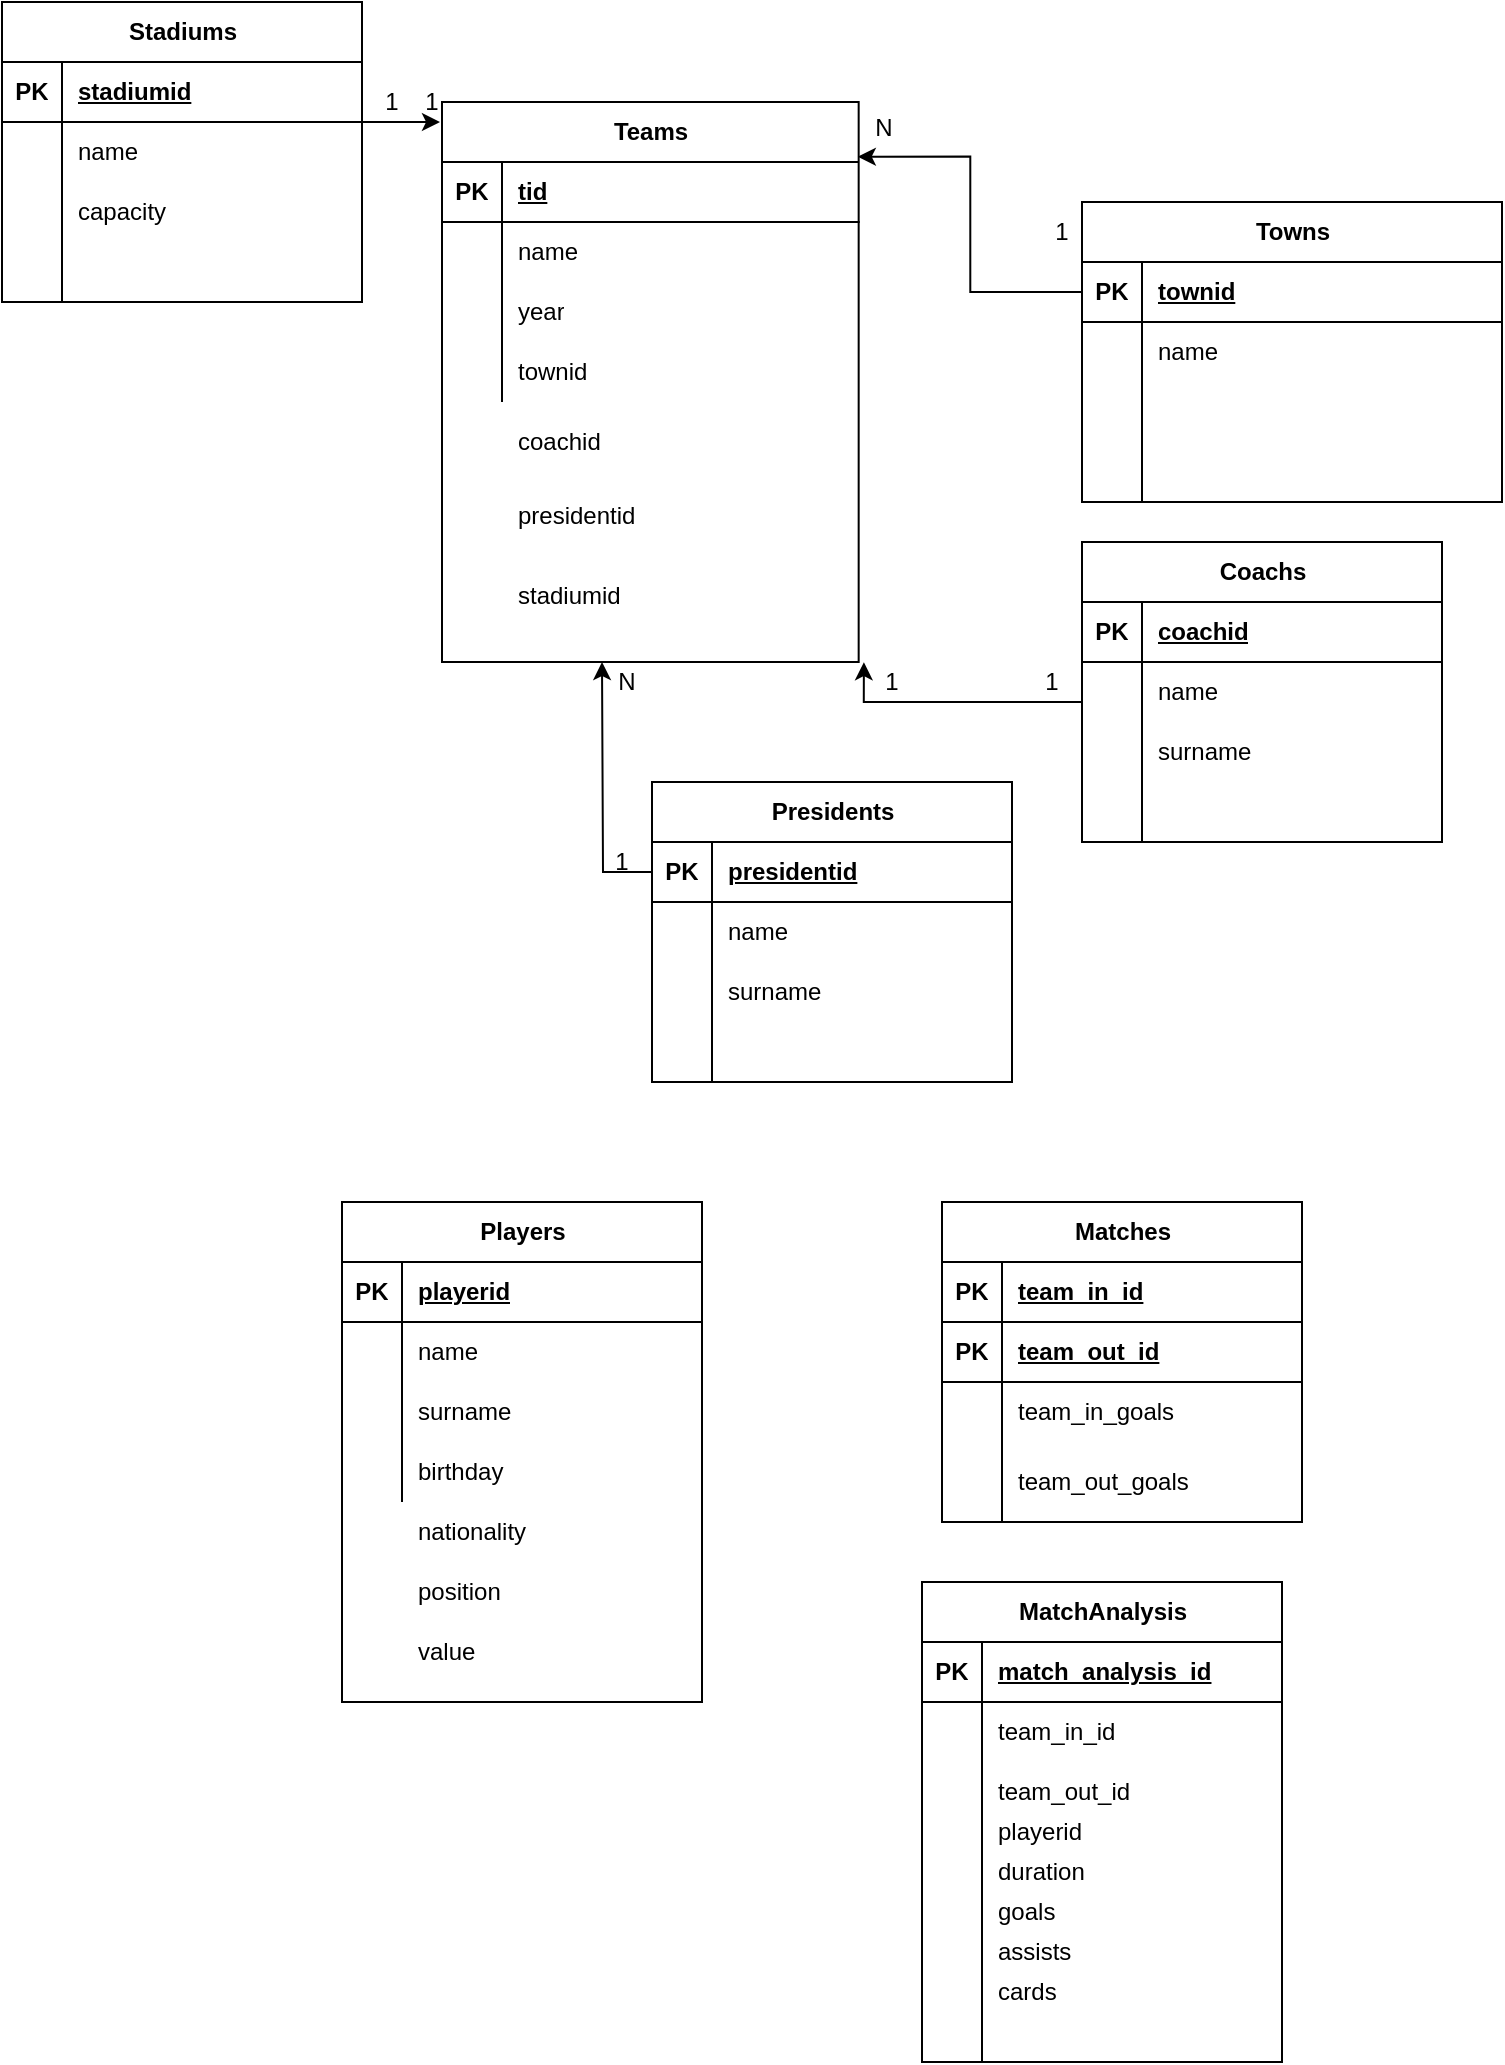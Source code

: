 <mxfile version="24.8.4">
  <diagram name="Page-1" id="Spm5xL9fZt66LPzlsj0J">
    <mxGraphModel dx="1068" dy="643" grid="1" gridSize="10" guides="1" tooltips="1" connect="1" arrows="1" fold="1" page="1" pageScale="1" pageWidth="850" pageHeight="1100" math="0" shadow="0">
      <root>
        <mxCell id="0" />
        <mxCell id="1" parent="0" />
        <mxCell id="m6e-EkZsEQsEHwfGZmLF-19" value="" style="group" vertex="1" connectable="0" parent="1">
          <mxGeometry x="230" y="70" width="250" height="280" as="geometry" />
        </mxCell>
        <mxCell id="m6e-EkZsEQsEHwfGZmLF-1" value="Teams" style="shape=table;startSize=30;container=1;collapsible=1;childLayout=tableLayout;fixedRows=1;rowLines=0;fontStyle=1;align=center;resizeLast=1;html=1;" vertex="1" parent="m6e-EkZsEQsEHwfGZmLF-19">
          <mxGeometry width="208.333" height="280" as="geometry" />
        </mxCell>
        <mxCell id="m6e-EkZsEQsEHwfGZmLF-2" value="" style="shape=tableRow;horizontal=0;startSize=0;swimlaneHead=0;swimlaneBody=0;fillColor=none;collapsible=0;dropTarget=0;points=[[0,0.5],[1,0.5]];portConstraint=eastwest;top=0;left=0;right=0;bottom=1;" vertex="1" parent="m6e-EkZsEQsEHwfGZmLF-1">
          <mxGeometry y="30" width="208.333" height="30" as="geometry" />
        </mxCell>
        <mxCell id="m6e-EkZsEQsEHwfGZmLF-3" value="PK" style="shape=partialRectangle;connectable=0;fillColor=none;top=0;left=0;bottom=0;right=0;fontStyle=1;overflow=hidden;whiteSpace=wrap;html=1;" vertex="1" parent="m6e-EkZsEQsEHwfGZmLF-2">
          <mxGeometry width="30" height="30" as="geometry">
            <mxRectangle width="30" height="30" as="alternateBounds" />
          </mxGeometry>
        </mxCell>
        <mxCell id="m6e-EkZsEQsEHwfGZmLF-4" value="tid" style="shape=partialRectangle;connectable=0;fillColor=none;top=0;left=0;bottom=0;right=0;align=left;spacingLeft=6;fontStyle=5;overflow=hidden;whiteSpace=wrap;html=1;" vertex="1" parent="m6e-EkZsEQsEHwfGZmLF-2">
          <mxGeometry x="30" width="178.333" height="30" as="geometry">
            <mxRectangle width="178.333" height="30" as="alternateBounds" />
          </mxGeometry>
        </mxCell>
        <mxCell id="m6e-EkZsEQsEHwfGZmLF-5" value="" style="shape=tableRow;horizontal=0;startSize=0;swimlaneHead=0;swimlaneBody=0;fillColor=none;collapsible=0;dropTarget=0;points=[[0,0.5],[1,0.5]];portConstraint=eastwest;top=0;left=0;right=0;bottom=0;" vertex="1" parent="m6e-EkZsEQsEHwfGZmLF-1">
          <mxGeometry y="60" width="208.333" height="30" as="geometry" />
        </mxCell>
        <mxCell id="m6e-EkZsEQsEHwfGZmLF-6" value="" style="shape=partialRectangle;connectable=0;fillColor=none;top=0;left=0;bottom=0;right=0;editable=1;overflow=hidden;whiteSpace=wrap;html=1;" vertex="1" parent="m6e-EkZsEQsEHwfGZmLF-5">
          <mxGeometry width="30" height="30" as="geometry">
            <mxRectangle width="30" height="30" as="alternateBounds" />
          </mxGeometry>
        </mxCell>
        <mxCell id="m6e-EkZsEQsEHwfGZmLF-7" value="name" style="shape=partialRectangle;connectable=0;fillColor=none;top=0;left=0;bottom=0;right=0;align=left;spacingLeft=6;overflow=hidden;whiteSpace=wrap;html=1;" vertex="1" parent="m6e-EkZsEQsEHwfGZmLF-5">
          <mxGeometry x="30" width="178.333" height="30" as="geometry">
            <mxRectangle width="178.333" height="30" as="alternateBounds" />
          </mxGeometry>
        </mxCell>
        <mxCell id="m6e-EkZsEQsEHwfGZmLF-8" value="" style="shape=tableRow;horizontal=0;startSize=0;swimlaneHead=0;swimlaneBody=0;fillColor=none;collapsible=0;dropTarget=0;points=[[0,0.5],[1,0.5]];portConstraint=eastwest;top=0;left=0;right=0;bottom=0;" vertex="1" parent="m6e-EkZsEQsEHwfGZmLF-1">
          <mxGeometry y="90" width="208.333" height="30" as="geometry" />
        </mxCell>
        <mxCell id="m6e-EkZsEQsEHwfGZmLF-9" value="" style="shape=partialRectangle;connectable=0;fillColor=none;top=0;left=0;bottom=0;right=0;editable=1;overflow=hidden;whiteSpace=wrap;html=1;" vertex="1" parent="m6e-EkZsEQsEHwfGZmLF-8">
          <mxGeometry width="30" height="30" as="geometry">
            <mxRectangle width="30" height="30" as="alternateBounds" />
          </mxGeometry>
        </mxCell>
        <mxCell id="m6e-EkZsEQsEHwfGZmLF-10" value="year" style="shape=partialRectangle;connectable=0;fillColor=none;top=0;left=0;bottom=0;right=0;align=left;spacingLeft=6;overflow=hidden;whiteSpace=wrap;html=1;" vertex="1" parent="m6e-EkZsEQsEHwfGZmLF-8">
          <mxGeometry x="30" width="178.333" height="30" as="geometry">
            <mxRectangle width="178.333" height="30" as="alternateBounds" />
          </mxGeometry>
        </mxCell>
        <mxCell id="m6e-EkZsEQsEHwfGZmLF-11" value="" style="shape=tableRow;horizontal=0;startSize=0;swimlaneHead=0;swimlaneBody=0;fillColor=none;collapsible=0;dropTarget=0;points=[[0,0.5],[1,0.5]];portConstraint=eastwest;top=0;left=0;right=0;bottom=0;" vertex="1" parent="m6e-EkZsEQsEHwfGZmLF-1">
          <mxGeometry y="120" width="208.333" height="30" as="geometry" />
        </mxCell>
        <mxCell id="m6e-EkZsEQsEHwfGZmLF-12" value="" style="shape=partialRectangle;connectable=0;fillColor=none;top=0;left=0;bottom=0;right=0;editable=1;overflow=hidden;whiteSpace=wrap;html=1;" vertex="1" parent="m6e-EkZsEQsEHwfGZmLF-11">
          <mxGeometry width="30" height="30" as="geometry">
            <mxRectangle width="30" height="30" as="alternateBounds" />
          </mxGeometry>
        </mxCell>
        <mxCell id="m6e-EkZsEQsEHwfGZmLF-13" value="townid" style="shape=partialRectangle;connectable=0;fillColor=none;top=0;left=0;bottom=0;right=0;align=left;spacingLeft=6;overflow=hidden;whiteSpace=wrap;html=1;" vertex="1" parent="m6e-EkZsEQsEHwfGZmLF-11">
          <mxGeometry x="30" width="178.333" height="30" as="geometry">
            <mxRectangle width="178.333" height="30" as="alternateBounds" />
          </mxGeometry>
        </mxCell>
        <mxCell id="m6e-EkZsEQsEHwfGZmLF-14" value="coachid" style="shape=partialRectangle;connectable=0;fillColor=none;top=0;left=0;bottom=0;right=0;align=left;spacingLeft=6;overflow=hidden;whiteSpace=wrap;html=1;" vertex="1" parent="m6e-EkZsEQsEHwfGZmLF-19">
          <mxGeometry x="29.762" y="150.0" width="178.571" height="40" as="geometry">
            <mxRectangle width="140" height="30" as="alternateBounds" />
          </mxGeometry>
        </mxCell>
        <mxCell id="m6e-EkZsEQsEHwfGZmLF-15" value="presidentid" style="shape=partialRectangle;connectable=0;fillColor=none;top=0;left=0;bottom=0;right=0;align=left;spacingLeft=6;overflow=hidden;whiteSpace=wrap;html=1;" vertex="1" parent="m6e-EkZsEQsEHwfGZmLF-19">
          <mxGeometry x="29.762" y="186.67" width="178.571" height="40" as="geometry">
            <mxRectangle width="140" height="30" as="alternateBounds" />
          </mxGeometry>
        </mxCell>
        <mxCell id="m6e-EkZsEQsEHwfGZmLF-16" value="" style="shape=partialRectangle;connectable=0;fillColor=none;top=0;left=0;bottom=0;right=0;editable=1;overflow=hidden;whiteSpace=wrap;html=1;" vertex="1" parent="m6e-EkZsEQsEHwfGZmLF-19">
          <mxGeometry y="173.333" width="29.762" height="40" as="geometry">
            <mxRectangle width="30" height="30" as="alternateBounds" />
          </mxGeometry>
        </mxCell>
        <mxCell id="m6e-EkZsEQsEHwfGZmLF-17" value="" style="shape=partialRectangle;connectable=0;fillColor=none;top=0;left=0;bottom=0;right=0;editable=1;overflow=hidden;whiteSpace=wrap;html=1;" vertex="1" parent="m6e-EkZsEQsEHwfGZmLF-19">
          <mxGeometry y="160" width="29.762" height="40" as="geometry">
            <mxRectangle width="30" height="30" as="alternateBounds" />
          </mxGeometry>
        </mxCell>
        <mxCell id="m6e-EkZsEQsEHwfGZmLF-18" value="" style="shape=partialRectangle;connectable=0;fillColor=none;top=0;left=0;bottom=0;right=0;editable=1;overflow=hidden;whiteSpace=wrap;html=1;" vertex="1" parent="m6e-EkZsEQsEHwfGZmLF-19">
          <mxGeometry y="200.0" width="29.762" height="26.667" as="geometry">
            <mxRectangle width="30" height="30" as="alternateBounds" />
          </mxGeometry>
        </mxCell>
        <mxCell id="m6e-EkZsEQsEHwfGZmLF-34" value="N" style="text;html=1;align=center;verticalAlign=middle;whiteSpace=wrap;rounded=0;" vertex="1" parent="m6e-EkZsEQsEHwfGZmLF-19">
          <mxGeometry x="208.333" width="26.042" height="26.667" as="geometry" />
        </mxCell>
        <mxCell id="m6e-EkZsEQsEHwfGZmLF-78" value="stadiumid" style="shape=partialRectangle;connectable=0;fillColor=none;top=0;left=0;bottom=0;right=0;align=left;spacingLeft=6;overflow=hidden;whiteSpace=wrap;html=1;" vertex="1" parent="m6e-EkZsEQsEHwfGZmLF-19">
          <mxGeometry x="29.762" y="226.67" width="178.571" height="40" as="geometry">
            <mxRectangle width="140" height="30" as="alternateBounds" />
          </mxGeometry>
        </mxCell>
        <mxCell id="m6e-EkZsEQsEHwfGZmLF-20" value="Towns" style="shape=table;startSize=30;container=1;collapsible=1;childLayout=tableLayout;fixedRows=1;rowLines=0;fontStyle=1;align=center;resizeLast=1;html=1;" vertex="1" parent="1">
          <mxGeometry x="550" y="120" width="210" height="150" as="geometry" />
        </mxCell>
        <mxCell id="m6e-EkZsEQsEHwfGZmLF-21" value="" style="shape=tableRow;horizontal=0;startSize=0;swimlaneHead=0;swimlaneBody=0;fillColor=none;collapsible=0;dropTarget=0;points=[[0,0.5],[1,0.5]];portConstraint=eastwest;top=0;left=0;right=0;bottom=1;" vertex="1" parent="m6e-EkZsEQsEHwfGZmLF-20">
          <mxGeometry y="30" width="210" height="30" as="geometry" />
        </mxCell>
        <mxCell id="m6e-EkZsEQsEHwfGZmLF-22" value="PK" style="shape=partialRectangle;connectable=0;fillColor=none;top=0;left=0;bottom=0;right=0;fontStyle=1;overflow=hidden;whiteSpace=wrap;html=1;" vertex="1" parent="m6e-EkZsEQsEHwfGZmLF-21">
          <mxGeometry width="30" height="30" as="geometry">
            <mxRectangle width="30" height="30" as="alternateBounds" />
          </mxGeometry>
        </mxCell>
        <mxCell id="m6e-EkZsEQsEHwfGZmLF-23" value="townid" style="shape=partialRectangle;connectable=0;fillColor=none;top=0;left=0;bottom=0;right=0;align=left;spacingLeft=6;fontStyle=5;overflow=hidden;whiteSpace=wrap;html=1;" vertex="1" parent="m6e-EkZsEQsEHwfGZmLF-21">
          <mxGeometry x="30" width="180" height="30" as="geometry">
            <mxRectangle width="180" height="30" as="alternateBounds" />
          </mxGeometry>
        </mxCell>
        <mxCell id="m6e-EkZsEQsEHwfGZmLF-24" value="" style="shape=tableRow;horizontal=0;startSize=0;swimlaneHead=0;swimlaneBody=0;fillColor=none;collapsible=0;dropTarget=0;points=[[0,0.5],[1,0.5]];portConstraint=eastwest;top=0;left=0;right=0;bottom=0;" vertex="1" parent="m6e-EkZsEQsEHwfGZmLF-20">
          <mxGeometry y="60" width="210" height="30" as="geometry" />
        </mxCell>
        <mxCell id="m6e-EkZsEQsEHwfGZmLF-25" value="" style="shape=partialRectangle;connectable=0;fillColor=none;top=0;left=0;bottom=0;right=0;editable=1;overflow=hidden;whiteSpace=wrap;html=1;" vertex="1" parent="m6e-EkZsEQsEHwfGZmLF-24">
          <mxGeometry width="30" height="30" as="geometry">
            <mxRectangle width="30" height="30" as="alternateBounds" />
          </mxGeometry>
        </mxCell>
        <mxCell id="m6e-EkZsEQsEHwfGZmLF-26" value="name" style="shape=partialRectangle;connectable=0;fillColor=none;top=0;left=0;bottom=0;right=0;align=left;spacingLeft=6;overflow=hidden;whiteSpace=wrap;html=1;" vertex="1" parent="m6e-EkZsEQsEHwfGZmLF-24">
          <mxGeometry x="30" width="180" height="30" as="geometry">
            <mxRectangle width="180" height="30" as="alternateBounds" />
          </mxGeometry>
        </mxCell>
        <mxCell id="m6e-EkZsEQsEHwfGZmLF-27" value="" style="shape=tableRow;horizontal=0;startSize=0;swimlaneHead=0;swimlaneBody=0;fillColor=none;collapsible=0;dropTarget=0;points=[[0,0.5],[1,0.5]];portConstraint=eastwest;top=0;left=0;right=0;bottom=0;" vertex="1" parent="m6e-EkZsEQsEHwfGZmLF-20">
          <mxGeometry y="90" width="210" height="30" as="geometry" />
        </mxCell>
        <mxCell id="m6e-EkZsEQsEHwfGZmLF-28" value="" style="shape=partialRectangle;connectable=0;fillColor=none;top=0;left=0;bottom=0;right=0;editable=1;overflow=hidden;whiteSpace=wrap;html=1;" vertex="1" parent="m6e-EkZsEQsEHwfGZmLF-27">
          <mxGeometry width="30" height="30" as="geometry">
            <mxRectangle width="30" height="30" as="alternateBounds" />
          </mxGeometry>
        </mxCell>
        <mxCell id="m6e-EkZsEQsEHwfGZmLF-29" value="" style="shape=partialRectangle;connectable=0;fillColor=none;top=0;left=0;bottom=0;right=0;align=left;spacingLeft=6;overflow=hidden;whiteSpace=wrap;html=1;" vertex="1" parent="m6e-EkZsEQsEHwfGZmLF-27">
          <mxGeometry x="30" width="180" height="30" as="geometry">
            <mxRectangle width="180" height="30" as="alternateBounds" />
          </mxGeometry>
        </mxCell>
        <mxCell id="m6e-EkZsEQsEHwfGZmLF-30" value="" style="shape=tableRow;horizontal=0;startSize=0;swimlaneHead=0;swimlaneBody=0;fillColor=none;collapsible=0;dropTarget=0;points=[[0,0.5],[1,0.5]];portConstraint=eastwest;top=0;left=0;right=0;bottom=0;" vertex="1" parent="m6e-EkZsEQsEHwfGZmLF-20">
          <mxGeometry y="120" width="210" height="30" as="geometry" />
        </mxCell>
        <mxCell id="m6e-EkZsEQsEHwfGZmLF-31" value="" style="shape=partialRectangle;connectable=0;fillColor=none;top=0;left=0;bottom=0;right=0;editable=1;overflow=hidden;whiteSpace=wrap;html=1;" vertex="1" parent="m6e-EkZsEQsEHwfGZmLF-30">
          <mxGeometry width="30" height="30" as="geometry">
            <mxRectangle width="30" height="30" as="alternateBounds" />
          </mxGeometry>
        </mxCell>
        <mxCell id="m6e-EkZsEQsEHwfGZmLF-32" value="" style="shape=partialRectangle;connectable=0;fillColor=none;top=0;left=0;bottom=0;right=0;align=left;spacingLeft=6;overflow=hidden;whiteSpace=wrap;html=1;" vertex="1" parent="m6e-EkZsEQsEHwfGZmLF-30">
          <mxGeometry x="30" width="180" height="30" as="geometry">
            <mxRectangle width="180" height="30" as="alternateBounds" />
          </mxGeometry>
        </mxCell>
        <mxCell id="m6e-EkZsEQsEHwfGZmLF-35" value="1" style="text;html=1;align=center;verticalAlign=middle;whiteSpace=wrap;rounded=0;" vertex="1" parent="1">
          <mxGeometry x="510" y="120" width="60" height="30" as="geometry" />
        </mxCell>
        <mxCell id="m6e-EkZsEQsEHwfGZmLF-40" value="" style="edgeStyle=orthogonalEdgeStyle;rounded=0;orthogonalLoop=1;jettySize=auto;html=1;entryX=0.998;entryY=-0.089;entryDx=0;entryDy=0;entryPerimeter=0;" edge="1" parent="1" source="m6e-EkZsEQsEHwfGZmLF-21" target="m6e-EkZsEQsEHwfGZmLF-2">
          <mxGeometry relative="1" as="geometry" />
        </mxCell>
        <mxCell id="m6e-EkZsEQsEHwfGZmLF-42" value="Coachs" style="shape=table;startSize=30;container=1;collapsible=1;childLayout=tableLayout;fixedRows=1;rowLines=0;fontStyle=1;align=center;resizeLast=1;html=1;" vertex="1" parent="1">
          <mxGeometry x="550" y="290" width="180" height="150" as="geometry" />
        </mxCell>
        <mxCell id="m6e-EkZsEQsEHwfGZmLF-43" value="" style="shape=tableRow;horizontal=0;startSize=0;swimlaneHead=0;swimlaneBody=0;fillColor=none;collapsible=0;dropTarget=0;points=[[0,0.5],[1,0.5]];portConstraint=eastwest;top=0;left=0;right=0;bottom=1;" vertex="1" parent="m6e-EkZsEQsEHwfGZmLF-42">
          <mxGeometry y="30" width="180" height="30" as="geometry" />
        </mxCell>
        <mxCell id="m6e-EkZsEQsEHwfGZmLF-44" value="PK" style="shape=partialRectangle;connectable=0;fillColor=none;top=0;left=0;bottom=0;right=0;fontStyle=1;overflow=hidden;whiteSpace=wrap;html=1;" vertex="1" parent="m6e-EkZsEQsEHwfGZmLF-43">
          <mxGeometry width="30" height="30" as="geometry">
            <mxRectangle width="30" height="30" as="alternateBounds" />
          </mxGeometry>
        </mxCell>
        <mxCell id="m6e-EkZsEQsEHwfGZmLF-45" value="coachid" style="shape=partialRectangle;connectable=0;fillColor=none;top=0;left=0;bottom=0;right=0;align=left;spacingLeft=6;fontStyle=5;overflow=hidden;whiteSpace=wrap;html=1;" vertex="1" parent="m6e-EkZsEQsEHwfGZmLF-43">
          <mxGeometry x="30" width="150" height="30" as="geometry">
            <mxRectangle width="150" height="30" as="alternateBounds" />
          </mxGeometry>
        </mxCell>
        <mxCell id="m6e-EkZsEQsEHwfGZmLF-46" value="" style="shape=tableRow;horizontal=0;startSize=0;swimlaneHead=0;swimlaneBody=0;fillColor=none;collapsible=0;dropTarget=0;points=[[0,0.5],[1,0.5]];portConstraint=eastwest;top=0;left=0;right=0;bottom=0;" vertex="1" parent="m6e-EkZsEQsEHwfGZmLF-42">
          <mxGeometry y="60" width="180" height="30" as="geometry" />
        </mxCell>
        <mxCell id="m6e-EkZsEQsEHwfGZmLF-47" value="" style="shape=partialRectangle;connectable=0;fillColor=none;top=0;left=0;bottom=0;right=0;editable=1;overflow=hidden;whiteSpace=wrap;html=1;" vertex="1" parent="m6e-EkZsEQsEHwfGZmLF-46">
          <mxGeometry width="30" height="30" as="geometry">
            <mxRectangle width="30" height="30" as="alternateBounds" />
          </mxGeometry>
        </mxCell>
        <mxCell id="m6e-EkZsEQsEHwfGZmLF-48" value="name " style="shape=partialRectangle;connectable=0;fillColor=none;top=0;left=0;bottom=0;right=0;align=left;spacingLeft=6;overflow=hidden;whiteSpace=wrap;html=1;" vertex="1" parent="m6e-EkZsEQsEHwfGZmLF-46">
          <mxGeometry x="30" width="150" height="30" as="geometry">
            <mxRectangle width="150" height="30" as="alternateBounds" />
          </mxGeometry>
        </mxCell>
        <mxCell id="m6e-EkZsEQsEHwfGZmLF-49" value="" style="shape=tableRow;horizontal=0;startSize=0;swimlaneHead=0;swimlaneBody=0;fillColor=none;collapsible=0;dropTarget=0;points=[[0,0.5],[1,0.5]];portConstraint=eastwest;top=0;left=0;right=0;bottom=0;" vertex="1" parent="m6e-EkZsEQsEHwfGZmLF-42">
          <mxGeometry y="90" width="180" height="30" as="geometry" />
        </mxCell>
        <mxCell id="m6e-EkZsEQsEHwfGZmLF-50" value="" style="shape=partialRectangle;connectable=0;fillColor=none;top=0;left=0;bottom=0;right=0;editable=1;overflow=hidden;whiteSpace=wrap;html=1;" vertex="1" parent="m6e-EkZsEQsEHwfGZmLF-49">
          <mxGeometry width="30" height="30" as="geometry">
            <mxRectangle width="30" height="30" as="alternateBounds" />
          </mxGeometry>
        </mxCell>
        <mxCell id="m6e-EkZsEQsEHwfGZmLF-51" value="surname" style="shape=partialRectangle;connectable=0;fillColor=none;top=0;left=0;bottom=0;right=0;align=left;spacingLeft=6;overflow=hidden;whiteSpace=wrap;html=1;" vertex="1" parent="m6e-EkZsEQsEHwfGZmLF-49">
          <mxGeometry x="30" width="150" height="30" as="geometry">
            <mxRectangle width="150" height="30" as="alternateBounds" />
          </mxGeometry>
        </mxCell>
        <mxCell id="m6e-EkZsEQsEHwfGZmLF-52" value="" style="shape=tableRow;horizontal=0;startSize=0;swimlaneHead=0;swimlaneBody=0;fillColor=none;collapsible=0;dropTarget=0;points=[[0,0.5],[1,0.5]];portConstraint=eastwest;top=0;left=0;right=0;bottom=0;" vertex="1" parent="m6e-EkZsEQsEHwfGZmLF-42">
          <mxGeometry y="120" width="180" height="30" as="geometry" />
        </mxCell>
        <mxCell id="m6e-EkZsEQsEHwfGZmLF-53" value="" style="shape=partialRectangle;connectable=0;fillColor=none;top=0;left=0;bottom=0;right=0;editable=1;overflow=hidden;whiteSpace=wrap;html=1;" vertex="1" parent="m6e-EkZsEQsEHwfGZmLF-52">
          <mxGeometry width="30" height="30" as="geometry">
            <mxRectangle width="30" height="30" as="alternateBounds" />
          </mxGeometry>
        </mxCell>
        <mxCell id="m6e-EkZsEQsEHwfGZmLF-54" value="" style="shape=partialRectangle;connectable=0;fillColor=none;top=0;left=0;bottom=0;right=0;align=left;spacingLeft=6;overflow=hidden;whiteSpace=wrap;html=1;" vertex="1" parent="m6e-EkZsEQsEHwfGZmLF-52">
          <mxGeometry x="30" width="150" height="30" as="geometry">
            <mxRectangle width="150" height="30" as="alternateBounds" />
          </mxGeometry>
        </mxCell>
        <mxCell id="m6e-EkZsEQsEHwfGZmLF-55" value="1" style="text;html=1;align=center;verticalAlign=middle;whiteSpace=wrap;rounded=0;" vertex="1" parent="1">
          <mxGeometry x="520" y="350" width="30" height="20" as="geometry" />
        </mxCell>
        <mxCell id="m6e-EkZsEQsEHwfGZmLF-57" style="edgeStyle=orthogonalEdgeStyle;rounded=0;orthogonalLoop=1;jettySize=auto;html=1;exitX=0;exitY=0.003;exitDx=0;exitDy=0;entryX=0.349;entryY=1.003;entryDx=0;entryDy=0;entryPerimeter=0;exitPerimeter=0;" edge="1" parent="1" source="m6e-EkZsEQsEHwfGZmLF-46">
          <mxGeometry relative="1" as="geometry">
            <mxPoint x="440.94" y="350.09" as="targetPoint" />
            <Array as="points">
              <mxPoint x="550" y="370" />
              <mxPoint x="441" y="370" />
            </Array>
          </mxGeometry>
        </mxCell>
        <mxCell id="m6e-EkZsEQsEHwfGZmLF-58" value="1" style="text;html=1;align=center;verticalAlign=middle;whiteSpace=wrap;rounded=0;" vertex="1" parent="1">
          <mxGeometry x="440" y="350" width="30" height="20" as="geometry" />
        </mxCell>
        <mxCell id="m6e-EkZsEQsEHwfGZmLF-59" value="Presidents" style="shape=table;startSize=30;container=1;collapsible=1;childLayout=tableLayout;fixedRows=1;rowLines=0;fontStyle=1;align=center;resizeLast=1;html=1;" vertex="1" parent="1">
          <mxGeometry x="335" y="410" width="180" height="150" as="geometry" />
        </mxCell>
        <mxCell id="m6e-EkZsEQsEHwfGZmLF-60" value="" style="shape=tableRow;horizontal=0;startSize=0;swimlaneHead=0;swimlaneBody=0;fillColor=none;collapsible=0;dropTarget=0;points=[[0,0.5],[1,0.5]];portConstraint=eastwest;top=0;left=0;right=0;bottom=1;" vertex="1" parent="m6e-EkZsEQsEHwfGZmLF-59">
          <mxGeometry y="30" width="180" height="30" as="geometry" />
        </mxCell>
        <mxCell id="m6e-EkZsEQsEHwfGZmLF-61" value="PK" style="shape=partialRectangle;connectable=0;fillColor=none;top=0;left=0;bottom=0;right=0;fontStyle=1;overflow=hidden;whiteSpace=wrap;html=1;" vertex="1" parent="m6e-EkZsEQsEHwfGZmLF-60">
          <mxGeometry width="30" height="30" as="geometry">
            <mxRectangle width="30" height="30" as="alternateBounds" />
          </mxGeometry>
        </mxCell>
        <mxCell id="m6e-EkZsEQsEHwfGZmLF-62" value="presidentid" style="shape=partialRectangle;connectable=0;fillColor=none;top=0;left=0;bottom=0;right=0;align=left;spacingLeft=6;fontStyle=5;overflow=hidden;whiteSpace=wrap;html=1;" vertex="1" parent="m6e-EkZsEQsEHwfGZmLF-60">
          <mxGeometry x="30" width="150" height="30" as="geometry">
            <mxRectangle width="150" height="30" as="alternateBounds" />
          </mxGeometry>
        </mxCell>
        <mxCell id="m6e-EkZsEQsEHwfGZmLF-63" value="" style="shape=tableRow;horizontal=0;startSize=0;swimlaneHead=0;swimlaneBody=0;fillColor=none;collapsible=0;dropTarget=0;points=[[0,0.5],[1,0.5]];portConstraint=eastwest;top=0;left=0;right=0;bottom=0;" vertex="1" parent="m6e-EkZsEQsEHwfGZmLF-59">
          <mxGeometry y="60" width="180" height="30" as="geometry" />
        </mxCell>
        <mxCell id="m6e-EkZsEQsEHwfGZmLF-64" value="" style="shape=partialRectangle;connectable=0;fillColor=none;top=0;left=0;bottom=0;right=0;editable=1;overflow=hidden;whiteSpace=wrap;html=1;" vertex="1" parent="m6e-EkZsEQsEHwfGZmLF-63">
          <mxGeometry width="30" height="30" as="geometry">
            <mxRectangle width="30" height="30" as="alternateBounds" />
          </mxGeometry>
        </mxCell>
        <mxCell id="m6e-EkZsEQsEHwfGZmLF-65" value="name" style="shape=partialRectangle;connectable=0;fillColor=none;top=0;left=0;bottom=0;right=0;align=left;spacingLeft=6;overflow=hidden;whiteSpace=wrap;html=1;" vertex="1" parent="m6e-EkZsEQsEHwfGZmLF-63">
          <mxGeometry x="30" width="150" height="30" as="geometry">
            <mxRectangle width="150" height="30" as="alternateBounds" />
          </mxGeometry>
        </mxCell>
        <mxCell id="m6e-EkZsEQsEHwfGZmLF-66" value="" style="shape=tableRow;horizontal=0;startSize=0;swimlaneHead=0;swimlaneBody=0;fillColor=none;collapsible=0;dropTarget=0;points=[[0,0.5],[1,0.5]];portConstraint=eastwest;top=0;left=0;right=0;bottom=0;" vertex="1" parent="m6e-EkZsEQsEHwfGZmLF-59">
          <mxGeometry y="90" width="180" height="30" as="geometry" />
        </mxCell>
        <mxCell id="m6e-EkZsEQsEHwfGZmLF-67" value="" style="shape=partialRectangle;connectable=0;fillColor=none;top=0;left=0;bottom=0;right=0;editable=1;overflow=hidden;whiteSpace=wrap;html=1;" vertex="1" parent="m6e-EkZsEQsEHwfGZmLF-66">
          <mxGeometry width="30" height="30" as="geometry">
            <mxRectangle width="30" height="30" as="alternateBounds" />
          </mxGeometry>
        </mxCell>
        <mxCell id="m6e-EkZsEQsEHwfGZmLF-68" value="surname" style="shape=partialRectangle;connectable=0;fillColor=none;top=0;left=0;bottom=0;right=0;align=left;spacingLeft=6;overflow=hidden;whiteSpace=wrap;html=1;" vertex="1" parent="m6e-EkZsEQsEHwfGZmLF-66">
          <mxGeometry x="30" width="150" height="30" as="geometry">
            <mxRectangle width="150" height="30" as="alternateBounds" />
          </mxGeometry>
        </mxCell>
        <mxCell id="m6e-EkZsEQsEHwfGZmLF-69" value="" style="shape=tableRow;horizontal=0;startSize=0;swimlaneHead=0;swimlaneBody=0;fillColor=none;collapsible=0;dropTarget=0;points=[[0,0.5],[1,0.5]];portConstraint=eastwest;top=0;left=0;right=0;bottom=0;" vertex="1" parent="m6e-EkZsEQsEHwfGZmLF-59">
          <mxGeometry y="120" width="180" height="30" as="geometry" />
        </mxCell>
        <mxCell id="m6e-EkZsEQsEHwfGZmLF-70" value="" style="shape=partialRectangle;connectable=0;fillColor=none;top=0;left=0;bottom=0;right=0;editable=1;overflow=hidden;whiteSpace=wrap;html=1;" vertex="1" parent="m6e-EkZsEQsEHwfGZmLF-69">
          <mxGeometry width="30" height="30" as="geometry">
            <mxRectangle width="30" height="30" as="alternateBounds" />
          </mxGeometry>
        </mxCell>
        <mxCell id="m6e-EkZsEQsEHwfGZmLF-71" value="" style="shape=partialRectangle;connectable=0;fillColor=none;top=0;left=0;bottom=0;right=0;align=left;spacingLeft=6;overflow=hidden;whiteSpace=wrap;html=1;" vertex="1" parent="m6e-EkZsEQsEHwfGZmLF-69">
          <mxGeometry x="30" width="150" height="30" as="geometry">
            <mxRectangle width="150" height="30" as="alternateBounds" />
          </mxGeometry>
        </mxCell>
        <mxCell id="m6e-EkZsEQsEHwfGZmLF-75" style="edgeStyle=orthogonalEdgeStyle;rounded=0;orthogonalLoop=1;jettySize=auto;html=1;exitX=0;exitY=0.5;exitDx=0;exitDy=0;" edge="1" parent="1" source="m6e-EkZsEQsEHwfGZmLF-60">
          <mxGeometry relative="1" as="geometry">
            <mxPoint x="310" y="350" as="targetPoint" />
          </mxGeometry>
        </mxCell>
        <mxCell id="m6e-EkZsEQsEHwfGZmLF-76" value="1" style="text;html=1;align=center;verticalAlign=middle;whiteSpace=wrap;rounded=0;" vertex="1" parent="1">
          <mxGeometry x="305" y="440" width="30" height="20" as="geometry" />
        </mxCell>
        <mxCell id="m6e-EkZsEQsEHwfGZmLF-77" value="N" style="text;html=1;align=center;verticalAlign=middle;whiteSpace=wrap;rounded=0;" vertex="1" parent="1">
          <mxGeometry x="310" y="350" width="25" height="20" as="geometry" />
        </mxCell>
        <mxCell id="m6e-EkZsEQsEHwfGZmLF-79" value="Stadiums" style="shape=table;startSize=30;container=1;collapsible=1;childLayout=tableLayout;fixedRows=1;rowLines=0;fontStyle=1;align=center;resizeLast=1;html=1;" vertex="1" parent="1">
          <mxGeometry x="10" y="20" width="180" height="150" as="geometry" />
        </mxCell>
        <mxCell id="m6e-EkZsEQsEHwfGZmLF-80" value="" style="shape=tableRow;horizontal=0;startSize=0;swimlaneHead=0;swimlaneBody=0;fillColor=none;collapsible=0;dropTarget=0;points=[[0,0.5],[1,0.5]];portConstraint=eastwest;top=0;left=0;right=0;bottom=1;" vertex="1" parent="m6e-EkZsEQsEHwfGZmLF-79">
          <mxGeometry y="30" width="180" height="30" as="geometry" />
        </mxCell>
        <mxCell id="m6e-EkZsEQsEHwfGZmLF-81" value="PK" style="shape=partialRectangle;connectable=0;fillColor=none;top=0;left=0;bottom=0;right=0;fontStyle=1;overflow=hidden;whiteSpace=wrap;html=1;" vertex="1" parent="m6e-EkZsEQsEHwfGZmLF-80">
          <mxGeometry width="30" height="30" as="geometry">
            <mxRectangle width="30" height="30" as="alternateBounds" />
          </mxGeometry>
        </mxCell>
        <mxCell id="m6e-EkZsEQsEHwfGZmLF-82" value="stadiumid" style="shape=partialRectangle;connectable=0;fillColor=none;top=0;left=0;bottom=0;right=0;align=left;spacingLeft=6;fontStyle=5;overflow=hidden;whiteSpace=wrap;html=1;" vertex="1" parent="m6e-EkZsEQsEHwfGZmLF-80">
          <mxGeometry x="30" width="150" height="30" as="geometry">
            <mxRectangle width="150" height="30" as="alternateBounds" />
          </mxGeometry>
        </mxCell>
        <mxCell id="m6e-EkZsEQsEHwfGZmLF-83" value="" style="shape=tableRow;horizontal=0;startSize=0;swimlaneHead=0;swimlaneBody=0;fillColor=none;collapsible=0;dropTarget=0;points=[[0,0.5],[1,0.5]];portConstraint=eastwest;top=0;left=0;right=0;bottom=0;" vertex="1" parent="m6e-EkZsEQsEHwfGZmLF-79">
          <mxGeometry y="60" width="180" height="30" as="geometry" />
        </mxCell>
        <mxCell id="m6e-EkZsEQsEHwfGZmLF-84" value="" style="shape=partialRectangle;connectable=0;fillColor=none;top=0;left=0;bottom=0;right=0;editable=1;overflow=hidden;whiteSpace=wrap;html=1;" vertex="1" parent="m6e-EkZsEQsEHwfGZmLF-83">
          <mxGeometry width="30" height="30" as="geometry">
            <mxRectangle width="30" height="30" as="alternateBounds" />
          </mxGeometry>
        </mxCell>
        <mxCell id="m6e-EkZsEQsEHwfGZmLF-85" value="name" style="shape=partialRectangle;connectable=0;fillColor=none;top=0;left=0;bottom=0;right=0;align=left;spacingLeft=6;overflow=hidden;whiteSpace=wrap;html=1;" vertex="1" parent="m6e-EkZsEQsEHwfGZmLF-83">
          <mxGeometry x="30" width="150" height="30" as="geometry">
            <mxRectangle width="150" height="30" as="alternateBounds" />
          </mxGeometry>
        </mxCell>
        <mxCell id="m6e-EkZsEQsEHwfGZmLF-86" value="" style="shape=tableRow;horizontal=0;startSize=0;swimlaneHead=0;swimlaneBody=0;fillColor=none;collapsible=0;dropTarget=0;points=[[0,0.5],[1,0.5]];portConstraint=eastwest;top=0;left=0;right=0;bottom=0;" vertex="1" parent="m6e-EkZsEQsEHwfGZmLF-79">
          <mxGeometry y="90" width="180" height="30" as="geometry" />
        </mxCell>
        <mxCell id="m6e-EkZsEQsEHwfGZmLF-87" value="" style="shape=partialRectangle;connectable=0;fillColor=none;top=0;left=0;bottom=0;right=0;editable=1;overflow=hidden;whiteSpace=wrap;html=1;" vertex="1" parent="m6e-EkZsEQsEHwfGZmLF-86">
          <mxGeometry width="30" height="30" as="geometry">
            <mxRectangle width="30" height="30" as="alternateBounds" />
          </mxGeometry>
        </mxCell>
        <mxCell id="m6e-EkZsEQsEHwfGZmLF-88" value="capacity" style="shape=partialRectangle;connectable=0;fillColor=none;top=0;left=0;bottom=0;right=0;align=left;spacingLeft=6;overflow=hidden;whiteSpace=wrap;html=1;" vertex="1" parent="m6e-EkZsEQsEHwfGZmLF-86">
          <mxGeometry x="30" width="150" height="30" as="geometry">
            <mxRectangle width="150" height="30" as="alternateBounds" />
          </mxGeometry>
        </mxCell>
        <mxCell id="m6e-EkZsEQsEHwfGZmLF-89" value="" style="shape=tableRow;horizontal=0;startSize=0;swimlaneHead=0;swimlaneBody=0;fillColor=none;collapsible=0;dropTarget=0;points=[[0,0.5],[1,0.5]];portConstraint=eastwest;top=0;left=0;right=0;bottom=0;" vertex="1" parent="m6e-EkZsEQsEHwfGZmLF-79">
          <mxGeometry y="120" width="180" height="30" as="geometry" />
        </mxCell>
        <mxCell id="m6e-EkZsEQsEHwfGZmLF-90" value="" style="shape=partialRectangle;connectable=0;fillColor=none;top=0;left=0;bottom=0;right=0;editable=1;overflow=hidden;whiteSpace=wrap;html=1;" vertex="1" parent="m6e-EkZsEQsEHwfGZmLF-89">
          <mxGeometry width="30" height="30" as="geometry">
            <mxRectangle width="30" height="30" as="alternateBounds" />
          </mxGeometry>
        </mxCell>
        <mxCell id="m6e-EkZsEQsEHwfGZmLF-91" value="" style="shape=partialRectangle;connectable=0;fillColor=none;top=0;left=0;bottom=0;right=0;align=left;spacingLeft=6;overflow=hidden;whiteSpace=wrap;html=1;" vertex="1" parent="m6e-EkZsEQsEHwfGZmLF-89">
          <mxGeometry x="30" width="150" height="30" as="geometry">
            <mxRectangle width="150" height="30" as="alternateBounds" />
          </mxGeometry>
        </mxCell>
        <mxCell id="m6e-EkZsEQsEHwfGZmLF-92" value="1" style="text;html=1;align=center;verticalAlign=middle;whiteSpace=wrap;rounded=0;" vertex="1" parent="1">
          <mxGeometry x="190" y="60" width="30" height="20" as="geometry" />
        </mxCell>
        <mxCell id="m6e-EkZsEQsEHwfGZmLF-93" value="1" style="text;html=1;align=center;verticalAlign=middle;whiteSpace=wrap;rounded=0;" vertex="1" parent="1">
          <mxGeometry x="210" y="60" width="30" height="20" as="geometry" />
        </mxCell>
        <mxCell id="m6e-EkZsEQsEHwfGZmLF-94" style="edgeStyle=orthogonalEdgeStyle;rounded=0;orthogonalLoop=1;jettySize=auto;html=1;exitX=0;exitY=1;exitDx=0;exitDy=0;entryX=-0.005;entryY=0.039;entryDx=0;entryDy=0;entryPerimeter=0;" edge="1" parent="1" source="m6e-EkZsEQsEHwfGZmLF-92" target="m6e-EkZsEQsEHwfGZmLF-1">
          <mxGeometry relative="1" as="geometry" />
        </mxCell>
        <mxCell id="m6e-EkZsEQsEHwfGZmLF-96" value="Players" style="shape=table;startSize=30;container=1;collapsible=1;childLayout=tableLayout;fixedRows=1;rowLines=0;fontStyle=1;align=center;resizeLast=1;html=1;movable=0;resizable=0;rotatable=0;deletable=0;editable=0;locked=1;connectable=0;" vertex="1" parent="1">
          <mxGeometry x="180" y="620" width="180" height="250" as="geometry" />
        </mxCell>
        <mxCell id="m6e-EkZsEQsEHwfGZmLF-97" value="" style="shape=tableRow;horizontal=0;startSize=0;swimlaneHead=0;swimlaneBody=0;fillColor=none;collapsible=0;dropTarget=0;points=[[0,0.5],[1,0.5]];portConstraint=eastwest;top=0;left=0;right=0;bottom=1;movable=0;resizable=0;rotatable=0;deletable=0;editable=0;locked=1;connectable=0;" vertex="1" parent="m6e-EkZsEQsEHwfGZmLF-96">
          <mxGeometry y="30" width="180" height="30" as="geometry" />
        </mxCell>
        <mxCell id="m6e-EkZsEQsEHwfGZmLF-98" value="PK" style="shape=partialRectangle;connectable=0;fillColor=none;top=0;left=0;bottom=0;right=0;fontStyle=1;overflow=hidden;whiteSpace=wrap;html=1;movable=0;resizable=0;rotatable=0;deletable=0;editable=0;locked=1;" vertex="1" parent="m6e-EkZsEQsEHwfGZmLF-97">
          <mxGeometry width="30" height="30" as="geometry">
            <mxRectangle width="30" height="30" as="alternateBounds" />
          </mxGeometry>
        </mxCell>
        <mxCell id="m6e-EkZsEQsEHwfGZmLF-99" value="playerid" style="shape=partialRectangle;connectable=0;fillColor=none;top=0;left=0;bottom=0;right=0;align=left;spacingLeft=6;fontStyle=5;overflow=hidden;whiteSpace=wrap;html=1;movable=0;resizable=0;rotatable=0;deletable=0;editable=0;locked=1;" vertex="1" parent="m6e-EkZsEQsEHwfGZmLF-97">
          <mxGeometry x="30" width="150" height="30" as="geometry">
            <mxRectangle width="150" height="30" as="alternateBounds" />
          </mxGeometry>
        </mxCell>
        <mxCell id="m6e-EkZsEQsEHwfGZmLF-100" value="" style="shape=tableRow;horizontal=0;startSize=0;swimlaneHead=0;swimlaneBody=0;fillColor=none;collapsible=0;dropTarget=0;points=[[0,0.5],[1,0.5]];portConstraint=eastwest;top=0;left=0;right=0;bottom=0;movable=0;resizable=0;rotatable=0;deletable=0;editable=0;locked=1;connectable=0;" vertex="1" parent="m6e-EkZsEQsEHwfGZmLF-96">
          <mxGeometry y="60" width="180" height="30" as="geometry" />
        </mxCell>
        <mxCell id="m6e-EkZsEQsEHwfGZmLF-101" value="" style="shape=partialRectangle;connectable=0;fillColor=none;top=0;left=0;bottom=0;right=0;editable=0;overflow=hidden;whiteSpace=wrap;html=1;movable=0;resizable=0;rotatable=0;deletable=0;locked=1;" vertex="1" parent="m6e-EkZsEQsEHwfGZmLF-100">
          <mxGeometry width="30" height="30" as="geometry">
            <mxRectangle width="30" height="30" as="alternateBounds" />
          </mxGeometry>
        </mxCell>
        <mxCell id="m6e-EkZsEQsEHwfGZmLF-102" value="name" style="shape=partialRectangle;connectable=0;fillColor=none;top=0;left=0;bottom=0;right=0;align=left;spacingLeft=6;overflow=hidden;whiteSpace=wrap;html=1;movable=0;resizable=0;rotatable=0;deletable=0;editable=0;locked=1;" vertex="1" parent="m6e-EkZsEQsEHwfGZmLF-100">
          <mxGeometry x="30" width="150" height="30" as="geometry">
            <mxRectangle width="150" height="30" as="alternateBounds" />
          </mxGeometry>
        </mxCell>
        <mxCell id="m6e-EkZsEQsEHwfGZmLF-103" value="" style="shape=tableRow;horizontal=0;startSize=0;swimlaneHead=0;swimlaneBody=0;fillColor=none;collapsible=0;dropTarget=0;points=[[0,0.5],[1,0.5]];portConstraint=eastwest;top=0;left=0;right=0;bottom=0;movable=0;resizable=0;rotatable=0;deletable=0;editable=0;locked=1;connectable=0;" vertex="1" parent="m6e-EkZsEQsEHwfGZmLF-96">
          <mxGeometry y="90" width="180" height="30" as="geometry" />
        </mxCell>
        <mxCell id="m6e-EkZsEQsEHwfGZmLF-104" value="" style="shape=partialRectangle;connectable=0;fillColor=none;top=0;left=0;bottom=0;right=0;editable=0;overflow=hidden;whiteSpace=wrap;html=1;movable=0;resizable=0;rotatable=0;deletable=0;locked=1;" vertex="1" parent="m6e-EkZsEQsEHwfGZmLF-103">
          <mxGeometry width="30" height="30" as="geometry">
            <mxRectangle width="30" height="30" as="alternateBounds" />
          </mxGeometry>
        </mxCell>
        <mxCell id="m6e-EkZsEQsEHwfGZmLF-105" value="surname" style="shape=partialRectangle;connectable=0;fillColor=none;top=0;left=0;bottom=0;right=0;align=left;spacingLeft=6;overflow=hidden;whiteSpace=wrap;html=1;movable=0;resizable=0;rotatable=0;deletable=0;editable=0;locked=1;" vertex="1" parent="m6e-EkZsEQsEHwfGZmLF-103">
          <mxGeometry x="30" width="150" height="30" as="geometry">
            <mxRectangle width="150" height="30" as="alternateBounds" />
          </mxGeometry>
        </mxCell>
        <mxCell id="m6e-EkZsEQsEHwfGZmLF-106" value="" style="shape=tableRow;horizontal=0;startSize=0;swimlaneHead=0;swimlaneBody=0;fillColor=none;collapsible=0;dropTarget=0;points=[[0,0.5],[1,0.5]];portConstraint=eastwest;top=0;left=0;right=0;bottom=0;movable=0;resizable=0;rotatable=0;deletable=0;editable=0;locked=1;connectable=0;" vertex="1" parent="m6e-EkZsEQsEHwfGZmLF-96">
          <mxGeometry y="120" width="180" height="30" as="geometry" />
        </mxCell>
        <mxCell id="m6e-EkZsEQsEHwfGZmLF-107" value="" style="shape=partialRectangle;connectable=0;fillColor=none;top=0;left=0;bottom=0;right=0;editable=0;overflow=hidden;whiteSpace=wrap;html=1;movable=0;resizable=0;rotatable=0;deletable=0;locked=1;" vertex="1" parent="m6e-EkZsEQsEHwfGZmLF-106">
          <mxGeometry width="30" height="30" as="geometry">
            <mxRectangle width="30" height="30" as="alternateBounds" />
          </mxGeometry>
        </mxCell>
        <mxCell id="m6e-EkZsEQsEHwfGZmLF-108" value="birthday" style="shape=partialRectangle;connectable=0;fillColor=none;top=0;left=0;bottom=0;right=0;align=left;spacingLeft=6;overflow=hidden;whiteSpace=wrap;html=1;movable=0;resizable=0;rotatable=0;deletable=0;editable=0;locked=1;" vertex="1" parent="m6e-EkZsEQsEHwfGZmLF-106">
          <mxGeometry x="30" width="150" height="30" as="geometry">
            <mxRectangle width="150" height="30" as="alternateBounds" />
          </mxGeometry>
        </mxCell>
        <mxCell id="m6e-EkZsEQsEHwfGZmLF-109" value="nationality" style="shape=partialRectangle;connectable=0;fillColor=none;top=0;left=0;bottom=0;right=0;align=left;spacingLeft=6;overflow=hidden;whiteSpace=wrap;html=1;movable=0;resizable=0;rotatable=0;deletable=0;editable=0;locked=1;" vertex="1" parent="1">
          <mxGeometry x="210" y="770" width="150" height="30" as="geometry">
            <mxRectangle width="150" height="30" as="alternateBounds" />
          </mxGeometry>
        </mxCell>
        <mxCell id="m6e-EkZsEQsEHwfGZmLF-110" value="position" style="shape=partialRectangle;connectable=0;fillColor=none;top=0;left=0;bottom=0;right=0;align=left;spacingLeft=6;overflow=hidden;whiteSpace=wrap;html=1;movable=0;resizable=0;rotatable=0;deletable=0;editable=0;locked=1;" vertex="1" parent="1">
          <mxGeometry x="210" y="800" width="150" height="30" as="geometry">
            <mxRectangle width="150" height="30" as="alternateBounds" />
          </mxGeometry>
        </mxCell>
        <mxCell id="m6e-EkZsEQsEHwfGZmLF-111" value="value" style="shape=partialRectangle;connectable=0;fillColor=none;top=0;left=0;bottom=0;right=0;align=left;spacingLeft=6;overflow=hidden;whiteSpace=wrap;html=1;movable=0;resizable=0;rotatable=0;deletable=0;editable=0;locked=1;" vertex="1" parent="1">
          <mxGeometry x="210" y="830" width="150" height="30" as="geometry">
            <mxRectangle width="150" height="30" as="alternateBounds" />
          </mxGeometry>
        </mxCell>
        <mxCell id="m6e-EkZsEQsEHwfGZmLF-128" value="" style="group" vertex="1" connectable="0" parent="1">
          <mxGeometry x="480" y="620" width="180" height="160" as="geometry" />
        </mxCell>
        <mxCell id="m6e-EkZsEQsEHwfGZmLF-112" value="Matches" style="shape=table;startSize=30;container=1;collapsible=1;childLayout=tableLayout;fixedRows=1;rowLines=0;fontStyle=1;align=center;resizeLast=1;html=1;" vertex="1" parent="m6e-EkZsEQsEHwfGZmLF-128">
          <mxGeometry width="180" height="160" as="geometry" />
        </mxCell>
        <mxCell id="m6e-EkZsEQsEHwfGZmLF-113" value="" style="shape=tableRow;horizontal=0;startSize=0;swimlaneHead=0;swimlaneBody=0;fillColor=none;collapsible=0;dropTarget=0;points=[[0,0.5],[1,0.5]];portConstraint=eastwest;top=0;left=0;right=0;bottom=1;" vertex="1" parent="m6e-EkZsEQsEHwfGZmLF-112">
          <mxGeometry y="30" width="180" height="30" as="geometry" />
        </mxCell>
        <mxCell id="m6e-EkZsEQsEHwfGZmLF-114" value="PK" style="shape=partialRectangle;connectable=0;fillColor=none;top=0;left=0;bottom=0;right=0;fontStyle=1;overflow=hidden;whiteSpace=wrap;html=1;" vertex="1" parent="m6e-EkZsEQsEHwfGZmLF-113">
          <mxGeometry width="30" height="30" as="geometry">
            <mxRectangle width="30" height="30" as="alternateBounds" />
          </mxGeometry>
        </mxCell>
        <mxCell id="m6e-EkZsEQsEHwfGZmLF-115" value="team_in_id" style="shape=partialRectangle;connectable=0;fillColor=none;top=0;left=0;bottom=0;right=0;align=left;spacingLeft=6;fontStyle=5;overflow=hidden;whiteSpace=wrap;html=1;" vertex="1" parent="m6e-EkZsEQsEHwfGZmLF-113">
          <mxGeometry x="30" width="150" height="30" as="geometry">
            <mxRectangle width="150" height="30" as="alternateBounds" />
          </mxGeometry>
        </mxCell>
        <mxCell id="m6e-EkZsEQsEHwfGZmLF-116" value="" style="shape=tableRow;horizontal=0;startSize=0;swimlaneHead=0;swimlaneBody=0;fillColor=none;collapsible=0;dropTarget=0;points=[[0,0.5],[1,0.5]];portConstraint=eastwest;top=0;left=0;right=0;bottom=0;" vertex="1" parent="m6e-EkZsEQsEHwfGZmLF-112">
          <mxGeometry y="60" width="180" height="30" as="geometry" />
        </mxCell>
        <mxCell id="m6e-EkZsEQsEHwfGZmLF-117" value="" style="shape=partialRectangle;connectable=0;fillColor=none;top=0;left=0;bottom=0;right=0;editable=1;overflow=hidden;whiteSpace=wrap;html=1;" vertex="1" parent="m6e-EkZsEQsEHwfGZmLF-116">
          <mxGeometry width="30" height="30" as="geometry">
            <mxRectangle width="30" height="30" as="alternateBounds" />
          </mxGeometry>
        </mxCell>
        <mxCell id="m6e-EkZsEQsEHwfGZmLF-118" value="&lt;b&gt;&lt;u&gt;team_out_id&lt;/u&gt;&lt;/b&gt;" style="shape=partialRectangle;connectable=0;fillColor=none;top=0;left=0;bottom=0;right=0;align=left;spacingLeft=6;overflow=hidden;whiteSpace=wrap;html=1;" vertex="1" parent="m6e-EkZsEQsEHwfGZmLF-116">
          <mxGeometry x="30" width="150" height="30" as="geometry">
            <mxRectangle width="150" height="30" as="alternateBounds" />
          </mxGeometry>
        </mxCell>
        <mxCell id="m6e-EkZsEQsEHwfGZmLF-119" value="" style="shape=tableRow;horizontal=0;startSize=0;swimlaneHead=0;swimlaneBody=0;fillColor=none;collapsible=0;dropTarget=0;points=[[0,0.5],[1,0.5]];portConstraint=eastwest;top=0;left=0;right=0;bottom=0;" vertex="1" parent="m6e-EkZsEQsEHwfGZmLF-112">
          <mxGeometry y="90" width="180" height="30" as="geometry" />
        </mxCell>
        <mxCell id="m6e-EkZsEQsEHwfGZmLF-120" value="" style="shape=partialRectangle;connectable=0;fillColor=none;top=0;left=0;bottom=0;right=0;editable=1;overflow=hidden;whiteSpace=wrap;html=1;" vertex="1" parent="m6e-EkZsEQsEHwfGZmLF-119">
          <mxGeometry width="30" height="30" as="geometry">
            <mxRectangle width="30" height="30" as="alternateBounds" />
          </mxGeometry>
        </mxCell>
        <mxCell id="m6e-EkZsEQsEHwfGZmLF-121" value="team_in_goals" style="shape=partialRectangle;connectable=0;fillColor=none;top=0;left=0;bottom=0;right=0;align=left;spacingLeft=6;overflow=hidden;whiteSpace=wrap;html=1;" vertex="1" parent="m6e-EkZsEQsEHwfGZmLF-119">
          <mxGeometry x="30" width="150" height="30" as="geometry">
            <mxRectangle width="150" height="30" as="alternateBounds" />
          </mxGeometry>
        </mxCell>
        <mxCell id="m6e-EkZsEQsEHwfGZmLF-122" value="" style="shape=tableRow;horizontal=0;startSize=0;swimlaneHead=0;swimlaneBody=0;fillColor=none;collapsible=0;dropTarget=0;points=[[0,0.5],[1,0.5]];portConstraint=eastwest;top=0;left=0;right=0;bottom=0;" vertex="1" parent="m6e-EkZsEQsEHwfGZmLF-112">
          <mxGeometry y="120" width="180" height="40" as="geometry" />
        </mxCell>
        <mxCell id="m6e-EkZsEQsEHwfGZmLF-123" value="" style="shape=partialRectangle;connectable=0;fillColor=none;top=0;left=0;bottom=0;right=0;editable=1;overflow=hidden;whiteSpace=wrap;html=1;" vertex="1" parent="m6e-EkZsEQsEHwfGZmLF-122">
          <mxGeometry width="30" height="40" as="geometry">
            <mxRectangle width="30" height="40" as="alternateBounds" />
          </mxGeometry>
        </mxCell>
        <mxCell id="m6e-EkZsEQsEHwfGZmLF-124" value="team_out_goals" style="shape=partialRectangle;connectable=0;fillColor=none;top=0;left=0;bottom=0;right=0;align=left;spacingLeft=6;overflow=hidden;whiteSpace=wrap;html=1;" vertex="1" parent="m6e-EkZsEQsEHwfGZmLF-122">
          <mxGeometry x="30" width="150" height="40" as="geometry">
            <mxRectangle width="150" height="40" as="alternateBounds" />
          </mxGeometry>
        </mxCell>
        <mxCell id="m6e-EkZsEQsEHwfGZmLF-125" value="" style="shape=tableRow;horizontal=0;startSize=0;swimlaneHead=0;swimlaneBody=0;fillColor=none;collapsible=0;dropTarget=0;points=[[0,0.5],[1,0.5]];portConstraint=eastwest;top=0;left=0;right=0;bottom=1;" vertex="1" parent="m6e-EkZsEQsEHwfGZmLF-128">
          <mxGeometry y="60" width="180" height="30" as="geometry" />
        </mxCell>
        <mxCell id="m6e-EkZsEQsEHwfGZmLF-126" value="PK" style="shape=partialRectangle;connectable=0;fillColor=none;top=0;left=0;bottom=0;right=0;fontStyle=1;overflow=hidden;whiteSpace=wrap;html=1;" vertex="1" parent="m6e-EkZsEQsEHwfGZmLF-125">
          <mxGeometry width="30" height="30" as="geometry">
            <mxRectangle width="30" height="30" as="alternateBounds" />
          </mxGeometry>
        </mxCell>
        <mxCell id="m6e-EkZsEQsEHwfGZmLF-129" value="MatchAnalysis" style="shape=table;startSize=30;container=1;collapsible=1;childLayout=tableLayout;fixedRows=1;rowLines=0;fontStyle=1;align=center;resizeLast=1;html=1;" vertex="1" parent="1">
          <mxGeometry x="470" y="810" width="180" height="240" as="geometry" />
        </mxCell>
        <mxCell id="m6e-EkZsEQsEHwfGZmLF-130" value="" style="shape=tableRow;horizontal=0;startSize=0;swimlaneHead=0;swimlaneBody=0;fillColor=none;collapsible=0;dropTarget=0;points=[[0,0.5],[1,0.5]];portConstraint=eastwest;top=0;left=0;right=0;bottom=1;" vertex="1" parent="m6e-EkZsEQsEHwfGZmLF-129">
          <mxGeometry y="30" width="180" height="30" as="geometry" />
        </mxCell>
        <mxCell id="m6e-EkZsEQsEHwfGZmLF-131" value="PK" style="shape=partialRectangle;connectable=0;fillColor=none;top=0;left=0;bottom=0;right=0;fontStyle=1;overflow=hidden;whiteSpace=wrap;html=1;" vertex="1" parent="m6e-EkZsEQsEHwfGZmLF-130">
          <mxGeometry width="30" height="30" as="geometry">
            <mxRectangle width="30" height="30" as="alternateBounds" />
          </mxGeometry>
        </mxCell>
        <mxCell id="m6e-EkZsEQsEHwfGZmLF-132" value="match_analysis_id" style="shape=partialRectangle;connectable=0;fillColor=none;top=0;left=0;bottom=0;right=0;align=left;spacingLeft=6;fontStyle=5;overflow=hidden;whiteSpace=wrap;html=1;" vertex="1" parent="m6e-EkZsEQsEHwfGZmLF-130">
          <mxGeometry x="30" width="150" height="30" as="geometry">
            <mxRectangle width="150" height="30" as="alternateBounds" />
          </mxGeometry>
        </mxCell>
        <mxCell id="m6e-EkZsEQsEHwfGZmLF-133" value="" style="shape=tableRow;horizontal=0;startSize=0;swimlaneHead=0;swimlaneBody=0;fillColor=none;collapsible=0;dropTarget=0;points=[[0,0.5],[1,0.5]];portConstraint=eastwest;top=0;left=0;right=0;bottom=0;" vertex="1" parent="m6e-EkZsEQsEHwfGZmLF-129">
          <mxGeometry y="60" width="180" height="30" as="geometry" />
        </mxCell>
        <mxCell id="m6e-EkZsEQsEHwfGZmLF-134" value="" style="shape=partialRectangle;connectable=0;fillColor=none;top=0;left=0;bottom=0;right=0;editable=1;overflow=hidden;whiteSpace=wrap;html=1;" vertex="1" parent="m6e-EkZsEQsEHwfGZmLF-133">
          <mxGeometry width="30" height="30" as="geometry">
            <mxRectangle width="30" height="30" as="alternateBounds" />
          </mxGeometry>
        </mxCell>
        <mxCell id="m6e-EkZsEQsEHwfGZmLF-135" value="team_in_id" style="shape=partialRectangle;connectable=0;fillColor=none;top=0;left=0;bottom=0;right=0;align=left;spacingLeft=6;overflow=hidden;whiteSpace=wrap;html=1;" vertex="1" parent="m6e-EkZsEQsEHwfGZmLF-133">
          <mxGeometry x="30" width="150" height="30" as="geometry">
            <mxRectangle width="150" height="30" as="alternateBounds" />
          </mxGeometry>
        </mxCell>
        <mxCell id="m6e-EkZsEQsEHwfGZmLF-136" value="" style="shape=tableRow;horizontal=0;startSize=0;swimlaneHead=0;swimlaneBody=0;fillColor=none;collapsible=0;dropTarget=0;points=[[0,0.5],[1,0.5]];portConstraint=eastwest;top=0;left=0;right=0;bottom=0;" vertex="1" parent="m6e-EkZsEQsEHwfGZmLF-129">
          <mxGeometry y="90" width="180" height="30" as="geometry" />
        </mxCell>
        <mxCell id="m6e-EkZsEQsEHwfGZmLF-137" value="" style="shape=partialRectangle;connectable=0;fillColor=none;top=0;left=0;bottom=0;right=0;editable=1;overflow=hidden;whiteSpace=wrap;html=1;" vertex="1" parent="m6e-EkZsEQsEHwfGZmLF-136">
          <mxGeometry width="30" height="30" as="geometry">
            <mxRectangle width="30" height="30" as="alternateBounds" />
          </mxGeometry>
        </mxCell>
        <mxCell id="m6e-EkZsEQsEHwfGZmLF-138" value="team_out_id" style="shape=partialRectangle;connectable=0;fillColor=none;top=0;left=0;bottom=0;right=0;align=left;spacingLeft=6;overflow=hidden;whiteSpace=wrap;html=1;" vertex="1" parent="m6e-EkZsEQsEHwfGZmLF-136">
          <mxGeometry x="30" width="150" height="30" as="geometry">
            <mxRectangle width="150" height="30" as="alternateBounds" />
          </mxGeometry>
        </mxCell>
        <mxCell id="m6e-EkZsEQsEHwfGZmLF-139" value="" style="shape=tableRow;horizontal=0;startSize=0;swimlaneHead=0;swimlaneBody=0;fillColor=none;collapsible=0;dropTarget=0;points=[[0,0.5],[1,0.5]];portConstraint=eastwest;top=0;left=0;right=0;bottom=0;" vertex="1" parent="m6e-EkZsEQsEHwfGZmLF-129">
          <mxGeometry y="120" width="180" height="120" as="geometry" />
        </mxCell>
        <mxCell id="m6e-EkZsEQsEHwfGZmLF-140" value="" style="shape=partialRectangle;connectable=0;fillColor=none;top=0;left=0;bottom=0;right=0;editable=1;overflow=hidden;whiteSpace=wrap;html=1;" vertex="1" parent="m6e-EkZsEQsEHwfGZmLF-139">
          <mxGeometry width="30" height="120" as="geometry">
            <mxRectangle width="30" height="120" as="alternateBounds" />
          </mxGeometry>
        </mxCell>
        <mxCell id="m6e-EkZsEQsEHwfGZmLF-141" value="" style="shape=partialRectangle;connectable=0;fillColor=none;top=0;left=0;bottom=0;right=0;align=left;spacingLeft=6;overflow=hidden;whiteSpace=wrap;html=1;" vertex="1" parent="m6e-EkZsEQsEHwfGZmLF-139">
          <mxGeometry x="30" width="150" height="120" as="geometry">
            <mxRectangle width="150" height="120" as="alternateBounds" />
          </mxGeometry>
        </mxCell>
        <mxCell id="m6e-EkZsEQsEHwfGZmLF-142" value="playerid" style="shape=partialRectangle;connectable=0;fillColor=none;top=0;left=0;bottom=0;right=0;align=left;spacingLeft=6;overflow=hidden;whiteSpace=wrap;html=1;" vertex="1" parent="1">
          <mxGeometry x="500" y="920" width="150" height="30" as="geometry">
            <mxRectangle width="150" height="30" as="alternateBounds" />
          </mxGeometry>
        </mxCell>
        <mxCell id="m6e-EkZsEQsEHwfGZmLF-143" value="duration" style="shape=partialRectangle;connectable=0;fillColor=none;top=0;left=0;bottom=0;right=0;align=left;spacingLeft=6;overflow=hidden;whiteSpace=wrap;html=1;" vertex="1" parent="1">
          <mxGeometry x="500" y="940" width="150" height="30" as="geometry">
            <mxRectangle width="150" height="30" as="alternateBounds" />
          </mxGeometry>
        </mxCell>
        <mxCell id="m6e-EkZsEQsEHwfGZmLF-144" value="goals" style="shape=partialRectangle;connectable=0;fillColor=none;top=0;left=0;bottom=0;right=0;align=left;spacingLeft=6;overflow=hidden;whiteSpace=wrap;html=1;" vertex="1" parent="1">
          <mxGeometry x="500" y="960" width="150" height="30" as="geometry">
            <mxRectangle width="150" height="30" as="alternateBounds" />
          </mxGeometry>
        </mxCell>
        <mxCell id="m6e-EkZsEQsEHwfGZmLF-145" value="assists" style="shape=partialRectangle;connectable=0;fillColor=none;top=0;left=0;bottom=0;right=0;align=left;spacingLeft=6;overflow=hidden;whiteSpace=wrap;html=1;" vertex="1" parent="1">
          <mxGeometry x="500" y="980" width="150" height="30" as="geometry">
            <mxRectangle width="150" height="30" as="alternateBounds" />
          </mxGeometry>
        </mxCell>
        <mxCell id="m6e-EkZsEQsEHwfGZmLF-146" value="cards" style="shape=partialRectangle;connectable=0;fillColor=none;top=0;left=0;bottom=0;right=0;align=left;spacingLeft=6;overflow=hidden;whiteSpace=wrap;html=1;" vertex="1" parent="1">
          <mxGeometry x="500" y="1000" width="150" height="30" as="geometry">
            <mxRectangle width="150" height="30" as="alternateBounds" />
          </mxGeometry>
        </mxCell>
      </root>
    </mxGraphModel>
  </diagram>
</mxfile>
